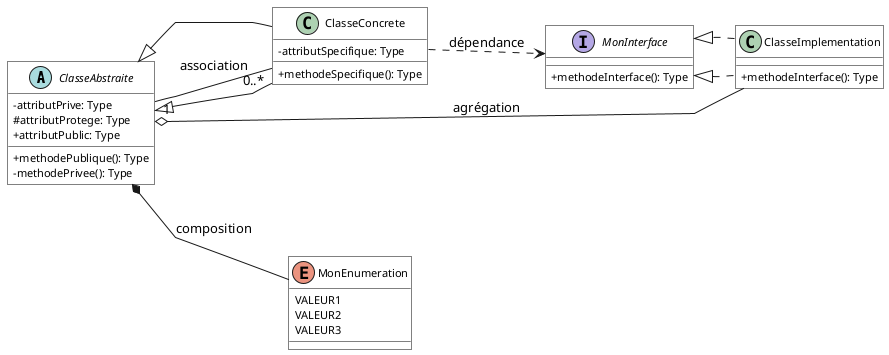 @startuml TemplateStandardClasse
' ========================================
' TEMPLATE STANDARD DIAGRAMME DE CLASSE
' Style minimaliste sans couleurs
' ========================================

' Configuration du style minimaliste
skinparam linetype polyline
skinparam backgroundColor white
skinparam classBackgroundColor white
skinparam classBorderColor black
skinparam classFontColor black
skinparam classFontSize 12
skinparam classAttributeFontSize 11
skinparam classMethodFontSize 11
skinparam classAttributeIconSize 0
skinparam shadowing false
skinparam roundCorner 0
skinparam nodesep 50
skinparam ranksep 40
skinparam packageBackgroundColor white
skinparam packageBorderColor black
skinparam packageFontColor black

' Orientation par défaut
left to right direction

' ========================================
' EXEMPLE DE CLASSES
' ========================================

abstract class ClasseAbstraite {
  - attributPrive: Type
  # attributProtege: Type
  + attributPublic: Type
  + methodePublique(): Type
  - methodePrivee(): Type
}

class ClasseConcrete extends ClasseAbstraite {
  - attributSpecifique: Type
  + methodeSpecifique(): Type
}

interface MonInterface {
  + methodeInterface(): Type
}

class ClasseImplementation implements MonInterface {
  + methodeInterface(): Type
}

enum MonEnumeration {
  VALEUR1
  VALEUR2
  VALEUR3
}

' ========================================
' EXEMPLES DE RELATIONS
' ========================================

' Héritage
ClasseConcrete --|> ClasseAbstraite

' Implémentation
ClasseImplementation ..|> MonInterface

' Association
ClasseAbstraite "1" -- "0..*" ClasseConcrete : association

' Composition
ClasseAbstraite *-- MonEnumeration : composition

' Agrégation
ClasseAbstraite o-- ClasseImplementation : agrégation

' Dépendance
ClasseConcrete ..> MonInterface : dépendance

@enduml
